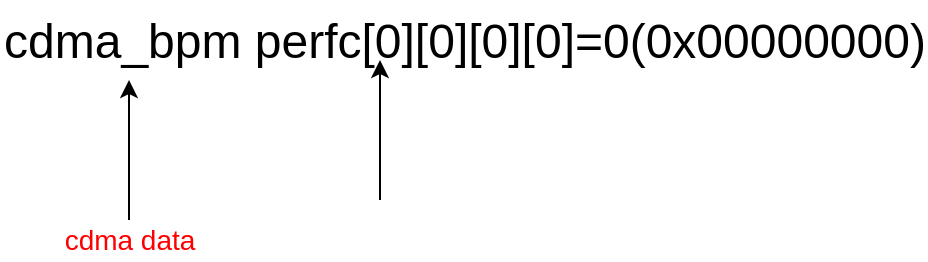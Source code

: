 <mxfile pages="1" version="11.2.8" type="github"><diagram id="sNOkB_7BRcu1_WeC7gBs" name="Page-1"><mxGraphModel dx="982" dy="550" grid="1" gridSize="10" guides="1" tooltips="1" connect="1" arrows="1" fold="1" page="1" pageScale="1" pageWidth="827" pageHeight="1169" math="0" shadow="0"><root><mxCell id="0"/><mxCell id="1" parent="0"/><mxCell id="LfI0NN5t4qvYqwRTNGk7-1" value="&lt;font style=&quot;font-size: 24px&quot;&gt;cdma_bpm perfc[0][0][0][0]=0(0x00000000)&lt;/font&gt;" style="text;html=1;" vertex="1" parent="1"><mxGeometry x="190" y="120" width="260" height="30" as="geometry"/></mxCell><mxCell id="LfI0NN5t4qvYqwRTNGk7-2" value="" style="endArrow=classic;html=1;" edge="1" parent="1"><mxGeometry width="50" height="50" relative="1" as="geometry"><mxPoint x="254.5" y="230" as="sourcePoint"/><mxPoint x="254.5" y="160" as="targetPoint"/></mxGeometry></mxCell><mxCell id="LfI0NN5t4qvYqwRTNGk7-3" value="&lt;font style=&quot;font-size: 14px&quot; color=&quot;#ff0000&quot;&gt;cdma data&lt;/font&gt;" style="text;html=1;strokeColor=none;fillColor=none;align=center;verticalAlign=middle;whiteSpace=wrap;rounded=0;" vertex="1" parent="1"><mxGeometry x="220" y="230" width="70" height="20" as="geometry"/></mxCell><mxCell id="LfI0NN5t4qvYqwRTNGk7-4" value="" style="endArrow=classic;html=1;" edge="1" parent="1"><mxGeometry width="50" height="50" relative="1" as="geometry"><mxPoint x="380" y="220" as="sourcePoint"/><mxPoint x="380" y="150" as="targetPoint"/></mxGeometry></mxCell></root></mxGraphModel></diagram></mxfile>